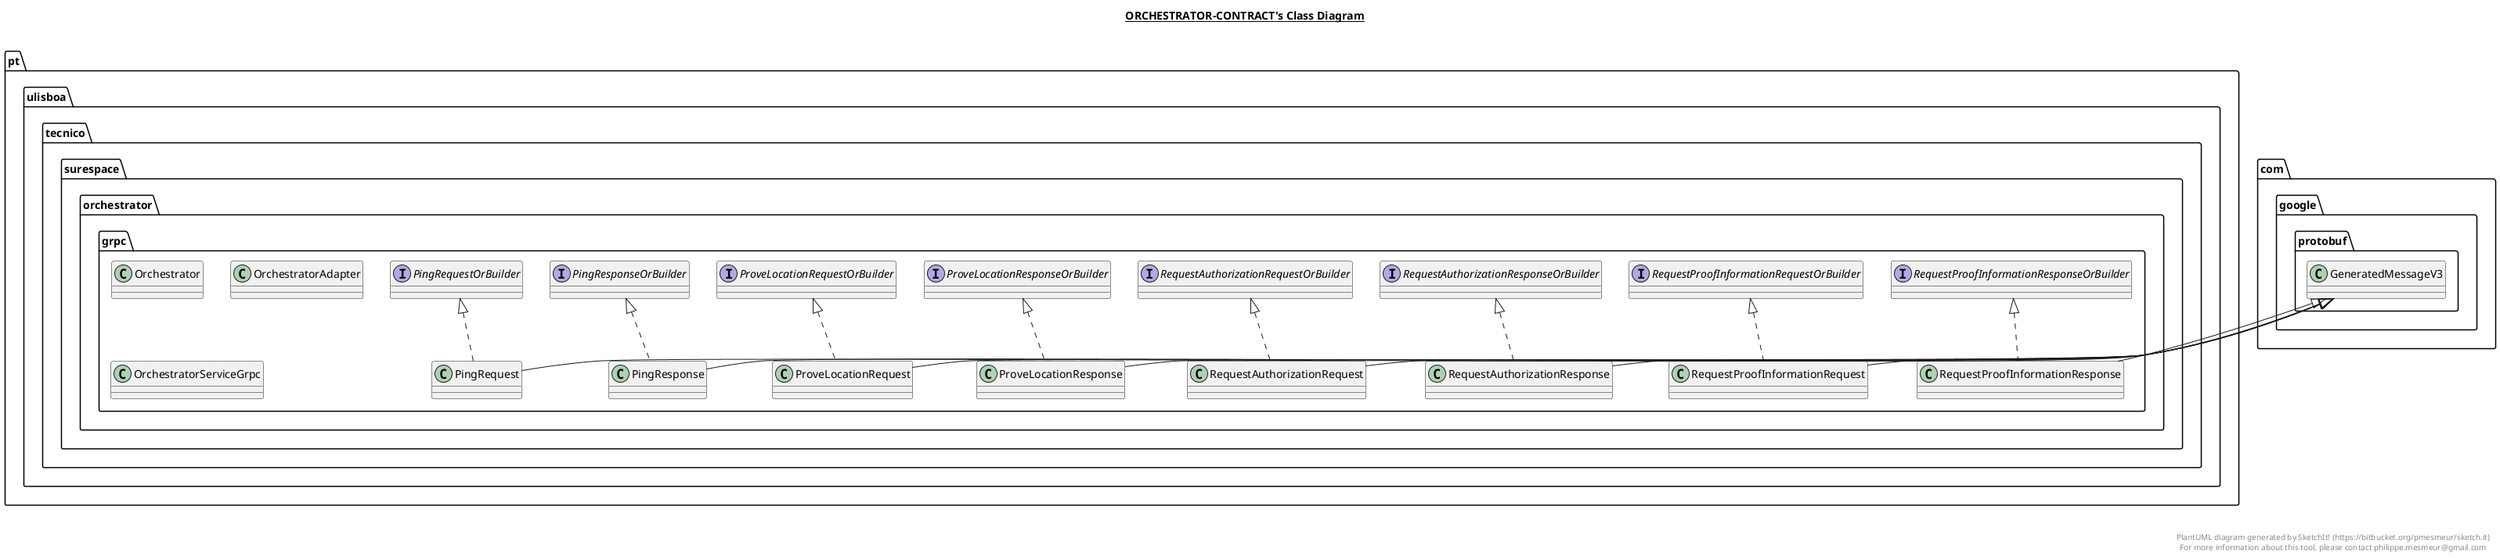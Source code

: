 @startuml

title __ORCHESTRATOR-CONTRACT's Class Diagram__\n

  namespace pt.ulisboa.tecnico.surespace.orchestrator.grpc {
    class pt.ulisboa.tecnico.surespace.orchestrator.grpc.Orchestrator {
    }
  }
  

  namespace pt.ulisboa.tecnico.surespace.orchestrator.grpc {
    class pt.ulisboa.tecnico.surespace.orchestrator.grpc.OrchestratorAdapter {
    }
  }
  

  namespace pt.ulisboa.tecnico.surespace.orchestrator.grpc {
    class pt.ulisboa.tecnico.surespace.orchestrator.grpc.OrchestratorServiceGrpc {
    }
  }
  

  namespace pt.ulisboa.tecnico.surespace.orchestrator.grpc {
    class pt.ulisboa.tecnico.surespace.orchestrator.grpc.PingRequest {
    }
  }
  

  namespace pt.ulisboa.tecnico.surespace.orchestrator.grpc {
    interface pt.ulisboa.tecnico.surespace.orchestrator.grpc.PingRequestOrBuilder {
    }
  }
  

  namespace pt.ulisboa.tecnico.surespace.orchestrator.grpc {
    class pt.ulisboa.tecnico.surespace.orchestrator.grpc.PingResponse {
    }
  }
  

  namespace pt.ulisboa.tecnico.surespace.orchestrator.grpc {
    interface pt.ulisboa.tecnico.surespace.orchestrator.grpc.PingResponseOrBuilder {
    }
  }
  

  namespace pt.ulisboa.tecnico.surespace.orchestrator.grpc {
    class pt.ulisboa.tecnico.surespace.orchestrator.grpc.ProveLocationRequest {
    }
  }
  

  namespace pt.ulisboa.tecnico.surespace.orchestrator.grpc {
    interface pt.ulisboa.tecnico.surespace.orchestrator.grpc.ProveLocationRequestOrBuilder {
    }
  }
  

  namespace pt.ulisboa.tecnico.surespace.orchestrator.grpc {
    class pt.ulisboa.tecnico.surespace.orchestrator.grpc.ProveLocationResponse {
    }
  }
  

  namespace pt.ulisboa.tecnico.surespace.orchestrator.grpc {
    interface pt.ulisboa.tecnico.surespace.orchestrator.grpc.ProveLocationResponseOrBuilder {
    }
  }
  

  namespace pt.ulisboa.tecnico.surespace.orchestrator.grpc {
    class pt.ulisboa.tecnico.surespace.orchestrator.grpc.RequestAuthorizationRequest {
    }
  }
  

  namespace pt.ulisboa.tecnico.surespace.orchestrator.grpc {
    interface pt.ulisboa.tecnico.surespace.orchestrator.grpc.RequestAuthorizationRequestOrBuilder {
    }
  }
  

  namespace pt.ulisboa.tecnico.surespace.orchestrator.grpc {
    class pt.ulisboa.tecnico.surespace.orchestrator.grpc.RequestAuthorizationResponse {
    }
  }
  

  namespace pt.ulisboa.tecnico.surespace.orchestrator.grpc {
    interface pt.ulisboa.tecnico.surespace.orchestrator.grpc.RequestAuthorizationResponseOrBuilder {
    }
  }
  

  namespace pt.ulisboa.tecnico.surespace.orchestrator.grpc {
    class pt.ulisboa.tecnico.surespace.orchestrator.grpc.RequestProofInformationRequest {
    }
  }
  

  namespace pt.ulisboa.tecnico.surespace.orchestrator.grpc {
    interface pt.ulisboa.tecnico.surespace.orchestrator.grpc.RequestProofInformationRequestOrBuilder {
    }
  }
  

  namespace pt.ulisboa.tecnico.surespace.orchestrator.grpc {
    class pt.ulisboa.tecnico.surespace.orchestrator.grpc.RequestProofInformationResponse {
    }
  }
  

  namespace pt.ulisboa.tecnico.surespace.orchestrator.grpc {
    interface pt.ulisboa.tecnico.surespace.orchestrator.grpc.RequestProofInformationResponseOrBuilder {
    }
  }
  

  pt.ulisboa.tecnico.surespace.orchestrator.grpc.PingRequest .up.|> pt.ulisboa.tecnico.surespace.orchestrator.grpc.PingRequestOrBuilder
  pt.ulisboa.tecnico.surespace.orchestrator.grpc.PingRequest -up-|> com.google.protobuf.GeneratedMessageV3
  pt.ulisboa.tecnico.surespace.orchestrator.grpc.PingResponse .up.|> pt.ulisboa.tecnico.surespace.orchestrator.grpc.PingResponseOrBuilder
  pt.ulisboa.tecnico.surespace.orchestrator.grpc.PingResponse -up-|> com.google.protobuf.GeneratedMessageV3
  pt.ulisboa.tecnico.surespace.orchestrator.grpc.ProveLocationRequest .up.|> pt.ulisboa.tecnico.surespace.orchestrator.grpc.ProveLocationRequestOrBuilder
  pt.ulisboa.tecnico.surespace.orchestrator.grpc.ProveLocationRequest -up-|> com.google.protobuf.GeneratedMessageV3
  pt.ulisboa.tecnico.surespace.orchestrator.grpc.ProveLocationResponse .up.|> pt.ulisboa.tecnico.surespace.orchestrator.grpc.ProveLocationResponseOrBuilder
  pt.ulisboa.tecnico.surespace.orchestrator.grpc.ProveLocationResponse -up-|> com.google.protobuf.GeneratedMessageV3
  pt.ulisboa.tecnico.surespace.orchestrator.grpc.RequestAuthorizationRequest .up.|> pt.ulisboa.tecnico.surespace.orchestrator.grpc.RequestAuthorizationRequestOrBuilder
  pt.ulisboa.tecnico.surespace.orchestrator.grpc.RequestAuthorizationRequest -up-|> com.google.protobuf.GeneratedMessageV3
  pt.ulisboa.tecnico.surespace.orchestrator.grpc.RequestAuthorizationResponse .up.|> pt.ulisboa.tecnico.surespace.orchestrator.grpc.RequestAuthorizationResponseOrBuilder
  pt.ulisboa.tecnico.surespace.orchestrator.grpc.RequestAuthorizationResponse -up-|> com.google.protobuf.GeneratedMessageV3
  pt.ulisboa.tecnico.surespace.orchestrator.grpc.RequestProofInformationRequest .up.|> pt.ulisboa.tecnico.surespace.orchestrator.grpc.RequestProofInformationRequestOrBuilder
  pt.ulisboa.tecnico.surespace.orchestrator.grpc.RequestProofInformationRequest -up-|> com.google.protobuf.GeneratedMessageV3
  pt.ulisboa.tecnico.surespace.orchestrator.grpc.RequestProofInformationResponse .up.|> pt.ulisboa.tecnico.surespace.orchestrator.grpc.RequestProofInformationResponseOrBuilder
  pt.ulisboa.tecnico.surespace.orchestrator.grpc.RequestProofInformationResponse -up-|> com.google.protobuf.GeneratedMessageV3


right footer


PlantUML diagram generated by SketchIt! (https://bitbucket.org/pmesmeur/sketch.it)
For more information about this tool, please contact philippe.mesmeur@gmail.com
endfooter

@enduml
